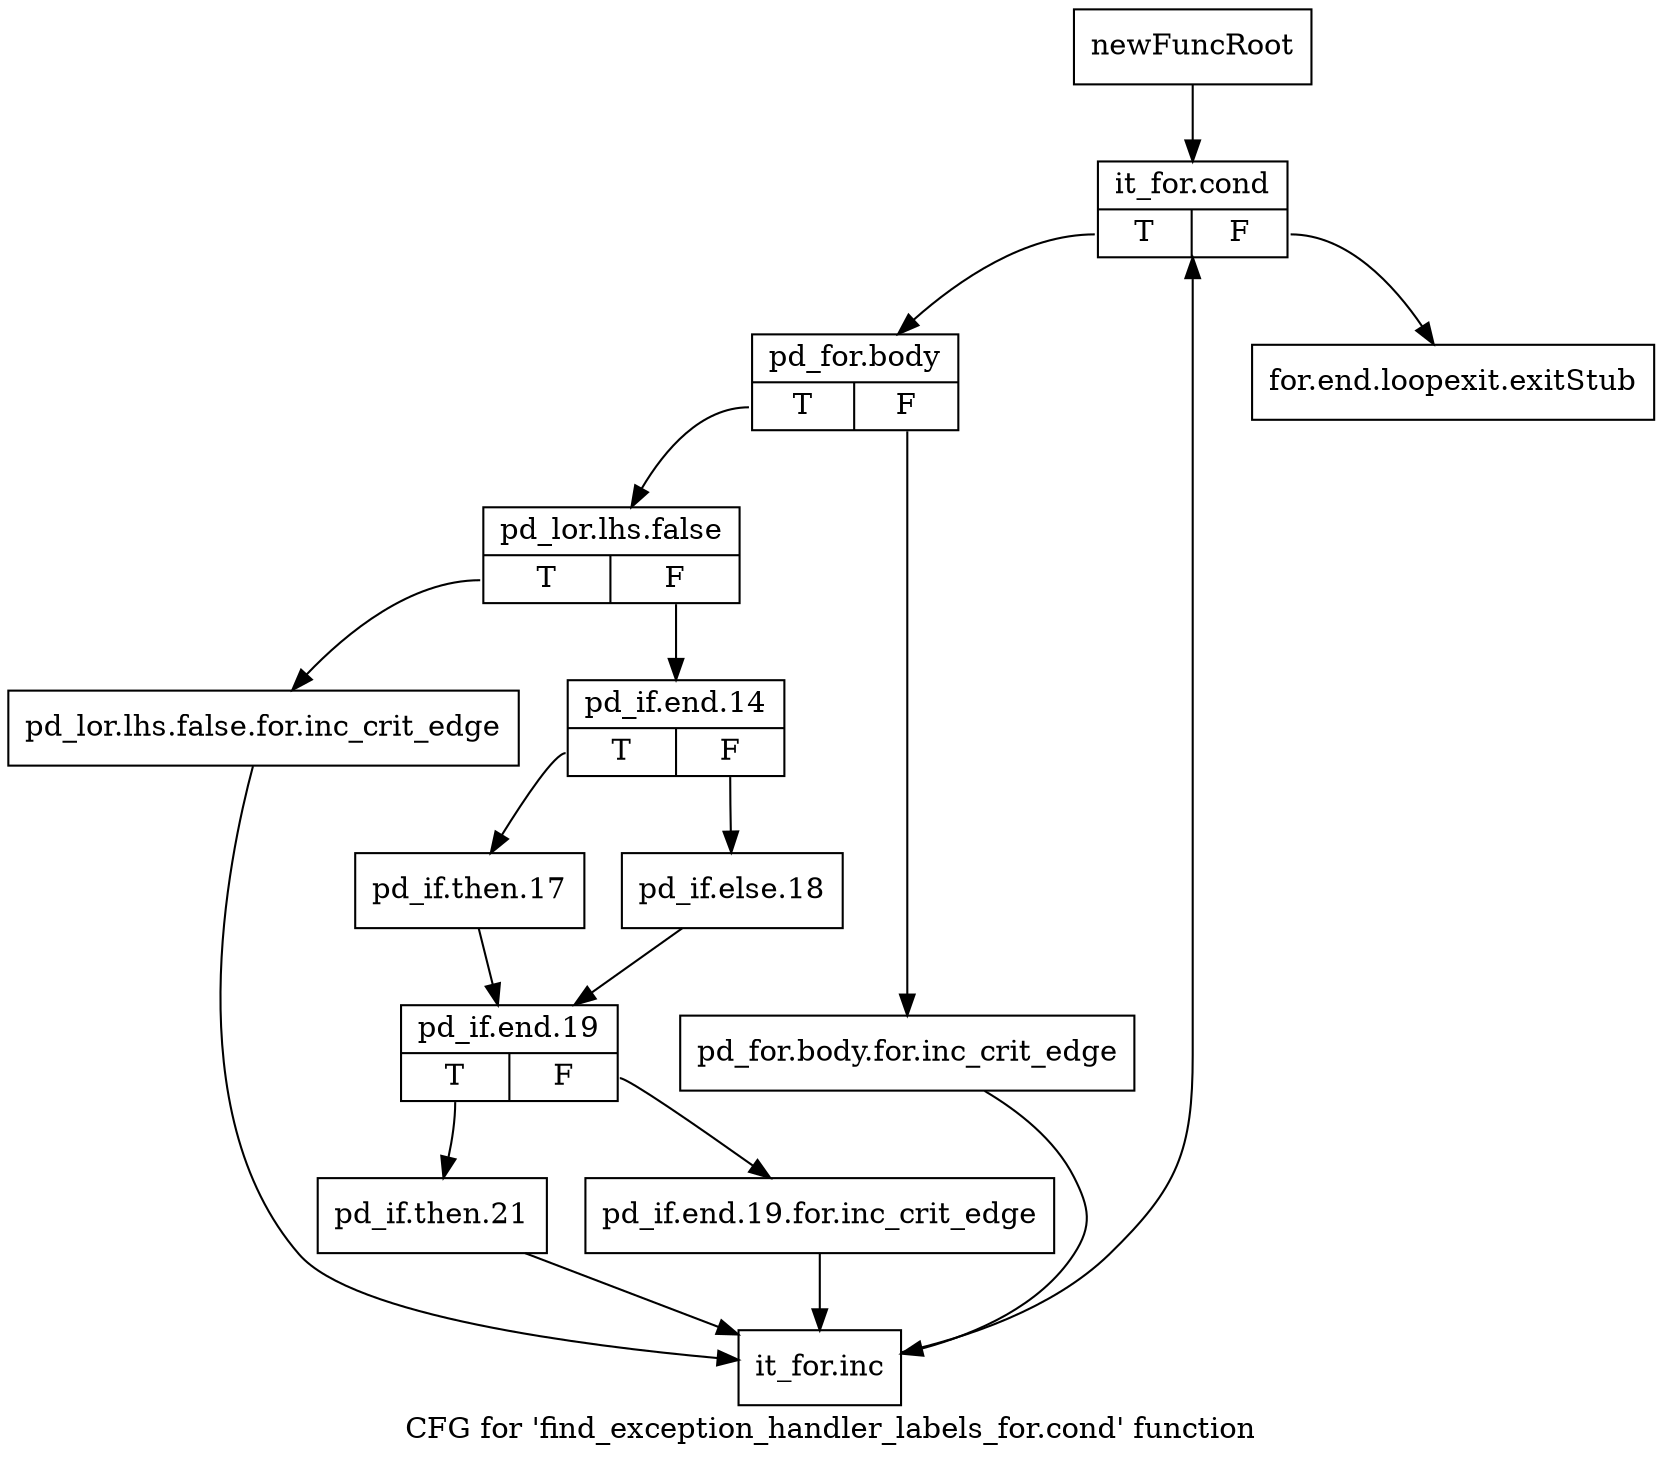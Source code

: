 digraph "CFG for 'find_exception_handler_labels_for.cond' function" {
	label="CFG for 'find_exception_handler_labels_for.cond' function";

	Node0xaca81d0 [shape=record,label="{newFuncRoot}"];
	Node0xaca81d0 -> Node0xaca8270;
	Node0xaca8220 [shape=record,label="{for.end.loopexit.exitStub}"];
	Node0xaca8270 [shape=record,label="{it_for.cond|{<s0>T|<s1>F}}"];
	Node0xaca8270:s0 -> Node0xaca82c0;
	Node0xaca8270:s1 -> Node0xaca8220;
	Node0xaca82c0 [shape=record,label="{pd_for.body|{<s0>T|<s1>F}}"];
	Node0xaca82c0:s0 -> Node0xaca8360;
	Node0xaca82c0:s1 -> Node0xaca8310;
	Node0xaca8310 [shape=record,label="{pd_for.body.for.inc_crit_edge}"];
	Node0xaca8310 -> Node0xaca85e0;
	Node0xaca8360 [shape=record,label="{pd_lor.lhs.false|{<s0>T|<s1>F}}"];
	Node0xaca8360:s0 -> Node0xaca8590;
	Node0xaca8360:s1 -> Node0xaca83b0;
	Node0xaca83b0 [shape=record,label="{pd_if.end.14|{<s0>T|<s1>F}}"];
	Node0xaca83b0:s0 -> Node0xaca8450;
	Node0xaca83b0:s1 -> Node0xaca8400;
	Node0xaca8400 [shape=record,label="{pd_if.else.18}"];
	Node0xaca8400 -> Node0xaca84a0;
	Node0xaca8450 [shape=record,label="{pd_if.then.17}"];
	Node0xaca8450 -> Node0xaca84a0;
	Node0xaca84a0 [shape=record,label="{pd_if.end.19|{<s0>T|<s1>F}}"];
	Node0xaca84a0:s0 -> Node0xaca8540;
	Node0xaca84a0:s1 -> Node0xaca84f0;
	Node0xaca84f0 [shape=record,label="{pd_if.end.19.for.inc_crit_edge}"];
	Node0xaca84f0 -> Node0xaca85e0;
	Node0xaca8540 [shape=record,label="{pd_if.then.21}"];
	Node0xaca8540 -> Node0xaca85e0;
	Node0xaca8590 [shape=record,label="{pd_lor.lhs.false.for.inc_crit_edge}"];
	Node0xaca8590 -> Node0xaca85e0;
	Node0xaca85e0 [shape=record,label="{it_for.inc}"];
	Node0xaca85e0 -> Node0xaca8270;
}
